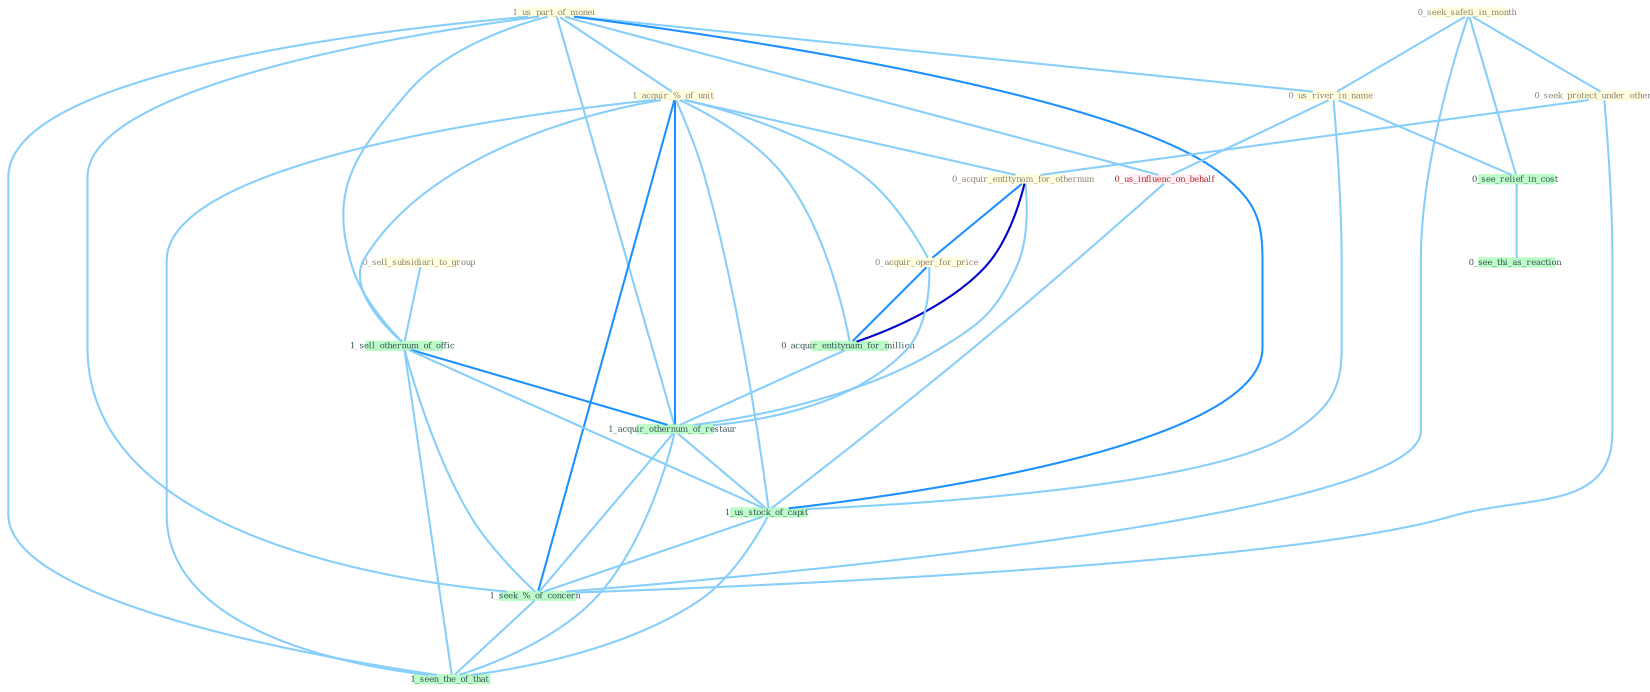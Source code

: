 Graph G{ 
    node
    [shape=polygon,style=filled,width=.5,height=.06,color="#BDFCC9",fixedsize=true,fontsize=4,
    fontcolor="#2f4f4f"];
    {node
    [color="#ffffe0", fontcolor="#8b7d6b"] "0_sell_subsidiari_to_group " "0_seek_safeti_in_month " "1_us_part_of_monei " "1_acquir_%_of_unit " "0_seek_protect_under_othernum " "0_acquir_entitynam_for_othernum " "0_acquir_oper_for_price " "0_us_river_in_name "}
{node [color="#fff0f5", fontcolor="#b22222"] "0_us_influenc_on_behalf "}
edge [color="#B0E2FF"];

	"0_sell_subsidiari_to_group " -- "1_sell_othernum_of_offic " [w="1", color="#87cefa" ];
	"0_seek_safeti_in_month " -- "0_seek_protect_under_othernum " [w="1", color="#87cefa" ];
	"0_seek_safeti_in_month " -- "0_us_river_in_name " [w="1", color="#87cefa" ];
	"0_seek_safeti_in_month " -- "0_see_relief_in_cost " [w="1", color="#87cefa" ];
	"0_seek_safeti_in_month " -- "1_seek_%_of_concern " [w="1", color="#87cefa" ];
	"1_us_part_of_monei " -- "1_acquir_%_of_unit " [w="1", color="#87cefa" ];
	"1_us_part_of_monei " -- "0_us_river_in_name " [w="1", color="#87cefa" ];
	"1_us_part_of_monei " -- "1_sell_othernum_of_offic " [w="1", color="#87cefa" ];
	"1_us_part_of_monei " -- "0_us_influenc_on_behalf " [w="1", color="#87cefa" ];
	"1_us_part_of_monei " -- "1_acquir_othernum_of_restaur " [w="1", color="#87cefa" ];
	"1_us_part_of_monei " -- "1_us_stock_of_capit " [w="2", color="#1e90ff" , len=0.8];
	"1_us_part_of_monei " -- "1_seek_%_of_concern " [w="1", color="#87cefa" ];
	"1_us_part_of_monei " -- "1_seen_the_of_that " [w="1", color="#87cefa" ];
	"1_acquir_%_of_unit " -- "0_acquir_entitynam_for_othernum " [w="1", color="#87cefa" ];
	"1_acquir_%_of_unit " -- "0_acquir_oper_for_price " [w="1", color="#87cefa" ];
	"1_acquir_%_of_unit " -- "0_acquir_entitynam_for_million " [w="1", color="#87cefa" ];
	"1_acquir_%_of_unit " -- "1_sell_othernum_of_offic " [w="1", color="#87cefa" ];
	"1_acquir_%_of_unit " -- "1_acquir_othernum_of_restaur " [w="2", color="#1e90ff" , len=0.8];
	"1_acquir_%_of_unit " -- "1_us_stock_of_capit " [w="1", color="#87cefa" ];
	"1_acquir_%_of_unit " -- "1_seek_%_of_concern " [w="2", color="#1e90ff" , len=0.8];
	"1_acquir_%_of_unit " -- "1_seen_the_of_that " [w="1", color="#87cefa" ];
	"0_seek_protect_under_othernum " -- "0_acquir_entitynam_for_othernum " [w="1", color="#87cefa" ];
	"0_seek_protect_under_othernum " -- "1_seek_%_of_concern " [w="1", color="#87cefa" ];
	"0_acquir_entitynam_for_othernum " -- "0_acquir_oper_for_price " [w="2", color="#1e90ff" , len=0.8];
	"0_acquir_entitynam_for_othernum " -- "0_acquir_entitynam_for_million " [w="3", color="#0000cd" , len=0.6];
	"0_acquir_entitynam_for_othernum " -- "1_acquir_othernum_of_restaur " [w="1", color="#87cefa" ];
	"0_acquir_oper_for_price " -- "0_acquir_entitynam_for_million " [w="2", color="#1e90ff" , len=0.8];
	"0_acquir_oper_for_price " -- "1_acquir_othernum_of_restaur " [w="1", color="#87cefa" ];
	"0_us_river_in_name " -- "0_us_influenc_on_behalf " [w="1", color="#87cefa" ];
	"0_us_river_in_name " -- "0_see_relief_in_cost " [w="1", color="#87cefa" ];
	"0_us_river_in_name " -- "1_us_stock_of_capit " [w="1", color="#87cefa" ];
	"0_acquir_entitynam_for_million " -- "1_acquir_othernum_of_restaur " [w="1", color="#87cefa" ];
	"1_sell_othernum_of_offic " -- "1_acquir_othernum_of_restaur " [w="2", color="#1e90ff" , len=0.8];
	"1_sell_othernum_of_offic " -- "1_us_stock_of_capit " [w="1", color="#87cefa" ];
	"1_sell_othernum_of_offic " -- "1_seek_%_of_concern " [w="1", color="#87cefa" ];
	"1_sell_othernum_of_offic " -- "1_seen_the_of_that " [w="1", color="#87cefa" ];
	"0_us_influenc_on_behalf " -- "1_us_stock_of_capit " [w="1", color="#87cefa" ];
	"0_see_relief_in_cost " -- "0_see_thi_as_reaction " [w="1", color="#87cefa" ];
	"1_acquir_othernum_of_restaur " -- "1_us_stock_of_capit " [w="1", color="#87cefa" ];
	"1_acquir_othernum_of_restaur " -- "1_seek_%_of_concern " [w="1", color="#87cefa" ];
	"1_acquir_othernum_of_restaur " -- "1_seen_the_of_that " [w="1", color="#87cefa" ];
	"1_us_stock_of_capit " -- "1_seek_%_of_concern " [w="1", color="#87cefa" ];
	"1_us_stock_of_capit " -- "1_seen_the_of_that " [w="1", color="#87cefa" ];
	"1_seek_%_of_concern " -- "1_seen_the_of_that " [w="1", color="#87cefa" ];
}